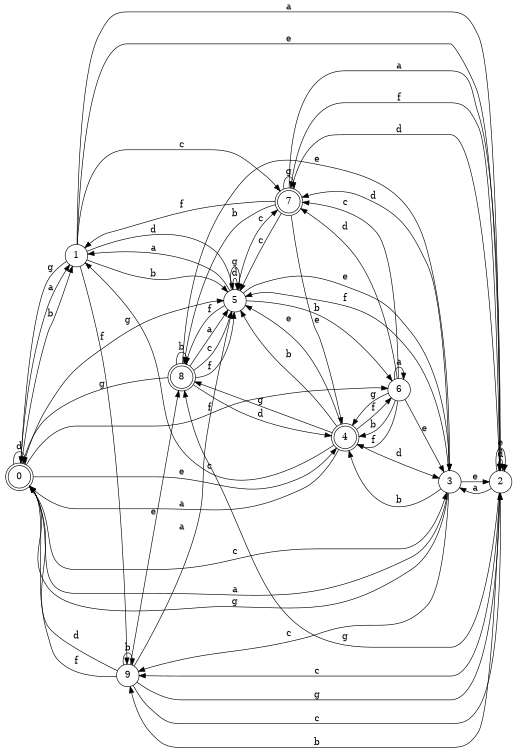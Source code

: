 digraph n8_10 {
__start0 [label="" shape="none"];

rankdir=LR;
size="8,5";

s0 [style="rounded,filled", color="black", fillcolor="white" shape="doublecircle", label="0"];
s1 [style="filled", color="black", fillcolor="white" shape="circle", label="1"];
s2 [style="filled", color="black", fillcolor="white" shape="circle", label="2"];
s3 [style="filled", color="black", fillcolor="white" shape="circle", label="3"];
s4 [style="rounded,filled", color="black", fillcolor="white" shape="doublecircle", label="4"];
s5 [style="filled", color="black", fillcolor="white" shape="circle", label="5"];
s6 [style="filled", color="black", fillcolor="white" shape="circle", label="6"];
s7 [style="rounded,filled", color="black", fillcolor="white" shape="doublecircle", label="7"];
s8 [style="rounded,filled", color="black", fillcolor="white" shape="doublecircle", label="8"];
s9 [style="filled", color="black", fillcolor="white" shape="circle", label="9"];
s0 -> s1 [label="a"];
s0 -> s1 [label="b"];
s0 -> s3 [label="c"];
s0 -> s0 [label="d"];
s0 -> s4 [label="e"];
s0 -> s6 [label="f"];
s0 -> s5 [label="g"];
s1 -> s2 [label="a"];
s1 -> s5 [label="b"];
s1 -> s7 [label="c"];
s1 -> s5 [label="d"];
s1 -> s2 [label="e"];
s1 -> s9 [label="f"];
s1 -> s0 [label="g"];
s2 -> s3 [label="a"];
s2 -> s9 [label="b"];
s2 -> s9 [label="c"];
s2 -> s2 [label="d"];
s2 -> s2 [label="e"];
s2 -> s7 [label="f"];
s2 -> s8 [label="g"];
s3 -> s0 [label="a"];
s3 -> s4 [label="b"];
s3 -> s9 [label="c"];
s3 -> s7 [label="d"];
s3 -> s2 [label="e"];
s3 -> s5 [label="f"];
s3 -> s0 [label="g"];
s4 -> s0 [label="a"];
s4 -> s5 [label="b"];
s4 -> s1 [label="c"];
s4 -> s3 [label="d"];
s4 -> s5 [label="e"];
s4 -> s6 [label="f"];
s4 -> s8 [label="g"];
s5 -> s1 [label="a"];
s5 -> s6 [label="b"];
s5 -> s7 [label="c"];
s5 -> s5 [label="d"];
s5 -> s3 [label="e"];
s5 -> s8 [label="f"];
s5 -> s5 [label="g"];
s6 -> s6 [label="a"];
s6 -> s4 [label="b"];
s6 -> s7 [label="c"];
s6 -> s7 [label="d"];
s6 -> s3 [label="e"];
s6 -> s4 [label="f"];
s6 -> s4 [label="g"];
s7 -> s2 [label="a"];
s7 -> s8 [label="b"];
s7 -> s5 [label="c"];
s7 -> s2 [label="d"];
s7 -> s4 [label="e"];
s7 -> s1 [label="f"];
s7 -> s7 [label="g"];
s8 -> s5 [label="a"];
s8 -> s8 [label="b"];
s8 -> s5 [label="c"];
s8 -> s4 [label="d"];
s8 -> s3 [label="e"];
s8 -> s5 [label="f"];
s8 -> s0 [label="g"];
s9 -> s5 [label="a"];
s9 -> s9 [label="b"];
s9 -> s2 [label="c"];
s9 -> s0 [label="d"];
s9 -> s8 [label="e"];
s9 -> s0 [label="f"];
s9 -> s2 [label="g"];

}